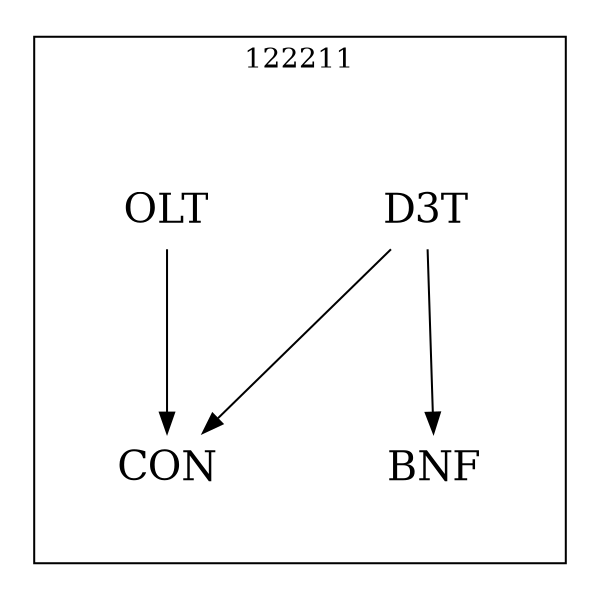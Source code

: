 strict digraph DAGS {
	size = "4,4!" ; ratio ="fill"; subgraph cluster_0{
			labeldoc = "t";
			label = "122211";node	[label= CON, shape = plaintext, fontsize=20] CON;node	[label= BNF, shape = plaintext, fontsize=20] BNF;node	[label= D3T, shape = plaintext, fontsize=20] D3T;node	[label= OLT, shape = plaintext, fontsize=20] OLT;
D3T->CON;
D3T->BNF;
OLT->CON;
	}}